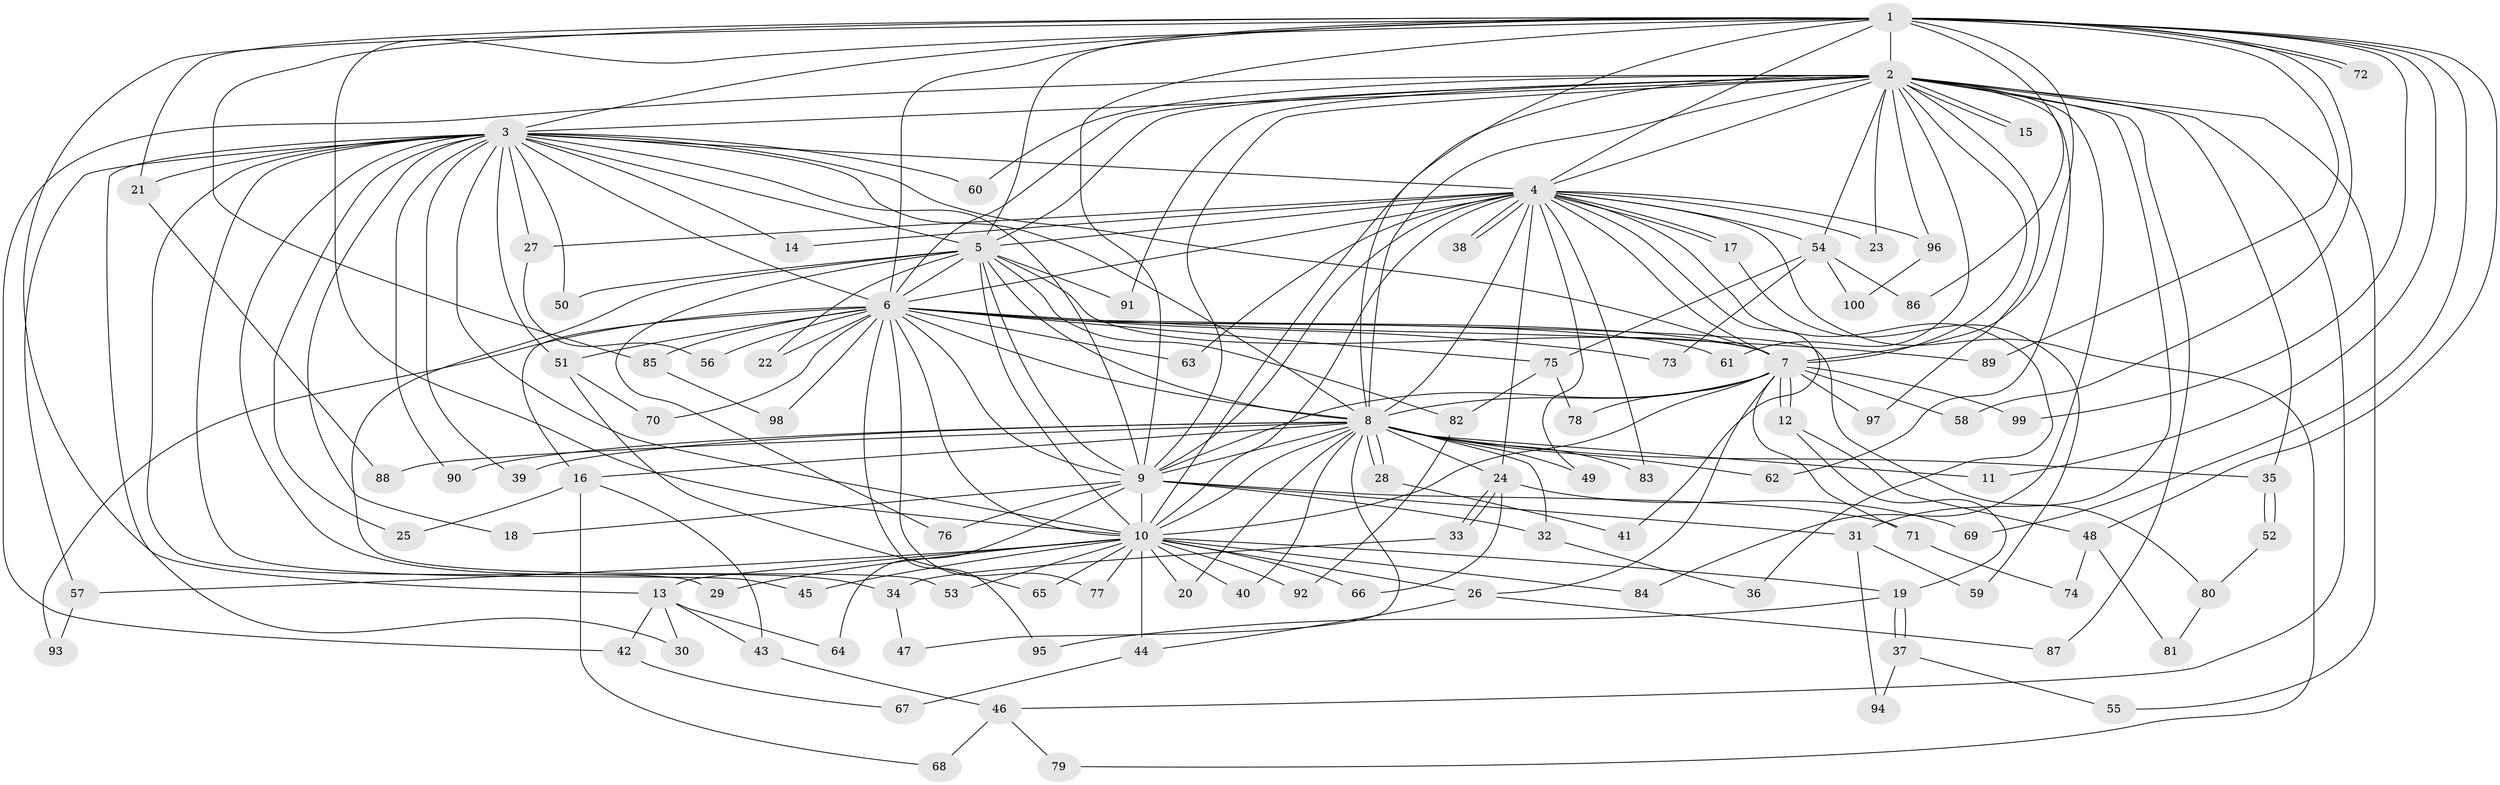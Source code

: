 // Generated by graph-tools (version 1.1) at 2025/43/03/09/25 04:43:07]
// undirected, 100 vertices, 225 edges
graph export_dot {
graph [start="1"]
  node [color=gray90,style=filled];
  1;
  2;
  3;
  4;
  5;
  6;
  7;
  8;
  9;
  10;
  11;
  12;
  13;
  14;
  15;
  16;
  17;
  18;
  19;
  20;
  21;
  22;
  23;
  24;
  25;
  26;
  27;
  28;
  29;
  30;
  31;
  32;
  33;
  34;
  35;
  36;
  37;
  38;
  39;
  40;
  41;
  42;
  43;
  44;
  45;
  46;
  47;
  48;
  49;
  50;
  51;
  52;
  53;
  54;
  55;
  56;
  57;
  58;
  59;
  60;
  61;
  62;
  63;
  64;
  65;
  66;
  67;
  68;
  69;
  70;
  71;
  72;
  73;
  74;
  75;
  76;
  77;
  78;
  79;
  80;
  81;
  82;
  83;
  84;
  85;
  86;
  87;
  88;
  89;
  90;
  91;
  92;
  93;
  94;
  95;
  96;
  97;
  98;
  99;
  100;
  1 -- 2;
  1 -- 3;
  1 -- 4;
  1 -- 5;
  1 -- 6;
  1 -- 7;
  1 -- 8;
  1 -- 9;
  1 -- 10;
  1 -- 11;
  1 -- 13;
  1 -- 21;
  1 -- 48;
  1 -- 58;
  1 -- 69;
  1 -- 72;
  1 -- 72;
  1 -- 85;
  1 -- 86;
  1 -- 89;
  1 -- 99;
  2 -- 3;
  2 -- 4;
  2 -- 5;
  2 -- 6;
  2 -- 7;
  2 -- 8;
  2 -- 9;
  2 -- 10;
  2 -- 15;
  2 -- 15;
  2 -- 23;
  2 -- 31;
  2 -- 35;
  2 -- 42;
  2 -- 46;
  2 -- 54;
  2 -- 55;
  2 -- 60;
  2 -- 61;
  2 -- 62;
  2 -- 84;
  2 -- 87;
  2 -- 91;
  2 -- 96;
  2 -- 97;
  3 -- 4;
  3 -- 5;
  3 -- 6;
  3 -- 7;
  3 -- 8;
  3 -- 9;
  3 -- 10;
  3 -- 14;
  3 -- 18;
  3 -- 21;
  3 -- 25;
  3 -- 27;
  3 -- 29;
  3 -- 30;
  3 -- 34;
  3 -- 39;
  3 -- 45;
  3 -- 50;
  3 -- 51;
  3 -- 57;
  3 -- 60;
  3 -- 90;
  4 -- 5;
  4 -- 6;
  4 -- 7;
  4 -- 8;
  4 -- 9;
  4 -- 10;
  4 -- 14;
  4 -- 17;
  4 -- 17;
  4 -- 23;
  4 -- 24;
  4 -- 27;
  4 -- 36;
  4 -- 38;
  4 -- 38;
  4 -- 41;
  4 -- 49;
  4 -- 54;
  4 -- 63;
  4 -- 79;
  4 -- 83;
  4 -- 96;
  5 -- 6;
  5 -- 7;
  5 -- 8;
  5 -- 9;
  5 -- 10;
  5 -- 22;
  5 -- 50;
  5 -- 53;
  5 -- 76;
  5 -- 82;
  5 -- 91;
  6 -- 7;
  6 -- 8;
  6 -- 9;
  6 -- 10;
  6 -- 16;
  6 -- 22;
  6 -- 51;
  6 -- 56;
  6 -- 61;
  6 -- 63;
  6 -- 70;
  6 -- 73;
  6 -- 75;
  6 -- 77;
  6 -- 80;
  6 -- 85;
  6 -- 89;
  6 -- 93;
  6 -- 95;
  6 -- 98;
  7 -- 8;
  7 -- 9;
  7 -- 10;
  7 -- 12;
  7 -- 12;
  7 -- 26;
  7 -- 58;
  7 -- 71;
  7 -- 78;
  7 -- 97;
  7 -- 99;
  8 -- 9;
  8 -- 10;
  8 -- 11;
  8 -- 16;
  8 -- 20;
  8 -- 24;
  8 -- 28;
  8 -- 28;
  8 -- 32;
  8 -- 35;
  8 -- 39;
  8 -- 40;
  8 -- 47;
  8 -- 49;
  8 -- 62;
  8 -- 83;
  8 -- 88;
  8 -- 90;
  9 -- 10;
  9 -- 18;
  9 -- 31;
  9 -- 32;
  9 -- 64;
  9 -- 71;
  9 -- 76;
  10 -- 13;
  10 -- 19;
  10 -- 20;
  10 -- 26;
  10 -- 29;
  10 -- 40;
  10 -- 44;
  10 -- 45;
  10 -- 53;
  10 -- 57;
  10 -- 65;
  10 -- 66;
  10 -- 77;
  10 -- 84;
  10 -- 92;
  12 -- 19;
  12 -- 48;
  13 -- 30;
  13 -- 42;
  13 -- 43;
  13 -- 64;
  16 -- 25;
  16 -- 43;
  16 -- 68;
  17 -- 59;
  19 -- 37;
  19 -- 37;
  19 -- 95;
  21 -- 88;
  24 -- 33;
  24 -- 33;
  24 -- 66;
  24 -- 69;
  26 -- 44;
  26 -- 87;
  27 -- 56;
  28 -- 41;
  31 -- 59;
  31 -- 94;
  32 -- 36;
  33 -- 34;
  34 -- 47;
  35 -- 52;
  35 -- 52;
  37 -- 55;
  37 -- 94;
  42 -- 67;
  43 -- 46;
  44 -- 67;
  46 -- 68;
  46 -- 79;
  48 -- 74;
  48 -- 81;
  51 -- 65;
  51 -- 70;
  52 -- 80;
  54 -- 73;
  54 -- 75;
  54 -- 86;
  54 -- 100;
  57 -- 93;
  71 -- 74;
  75 -- 78;
  75 -- 82;
  80 -- 81;
  82 -- 92;
  85 -- 98;
  96 -- 100;
}
